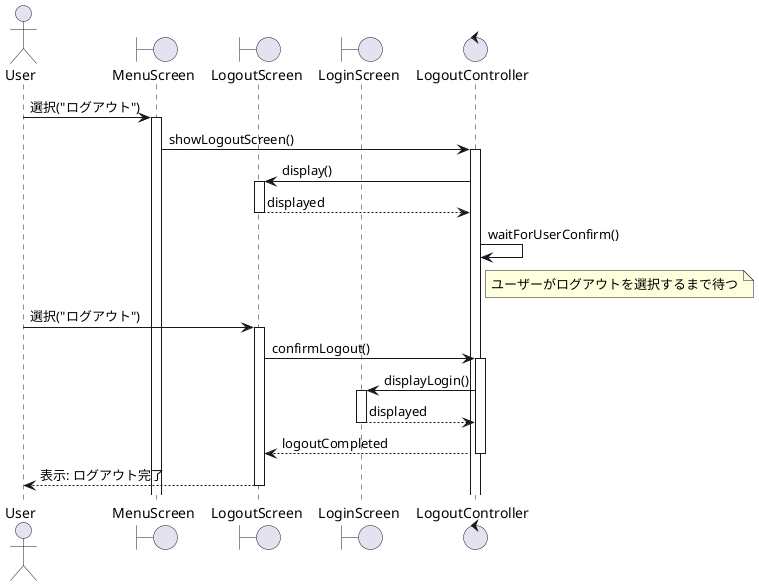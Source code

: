 @startuml logout_sequence
actor User as U
boundary MenuScreen as Menu
boundary LogoutScreen as Logout
boundary LoginScreen as Login
control LogoutController as LC

U -> Menu: 選択("ログアウト")
activate Menu
Menu -> LC: showLogoutScreen()
activate LC
LC -> Logout: display()
activate Logout
Logout --> LC: displayed
deactivate Logout
LC -> LC: waitForUserConfirm()
note right of LC
 ユーザーがログアウトを選択するまで待つ
end note
U -> Logout: 選択("ログアウト")
activate Logout
Logout -> LC: confirmLogout()
activate LC
LC -> Login: displayLogin()
activate Login
Login --> LC: displayed
deactivate Login
LC --> Logout: logoutCompleted
deactivate LC
Logout --> U: 表示: ログアウト完了
deactivate Logout

@enduml
